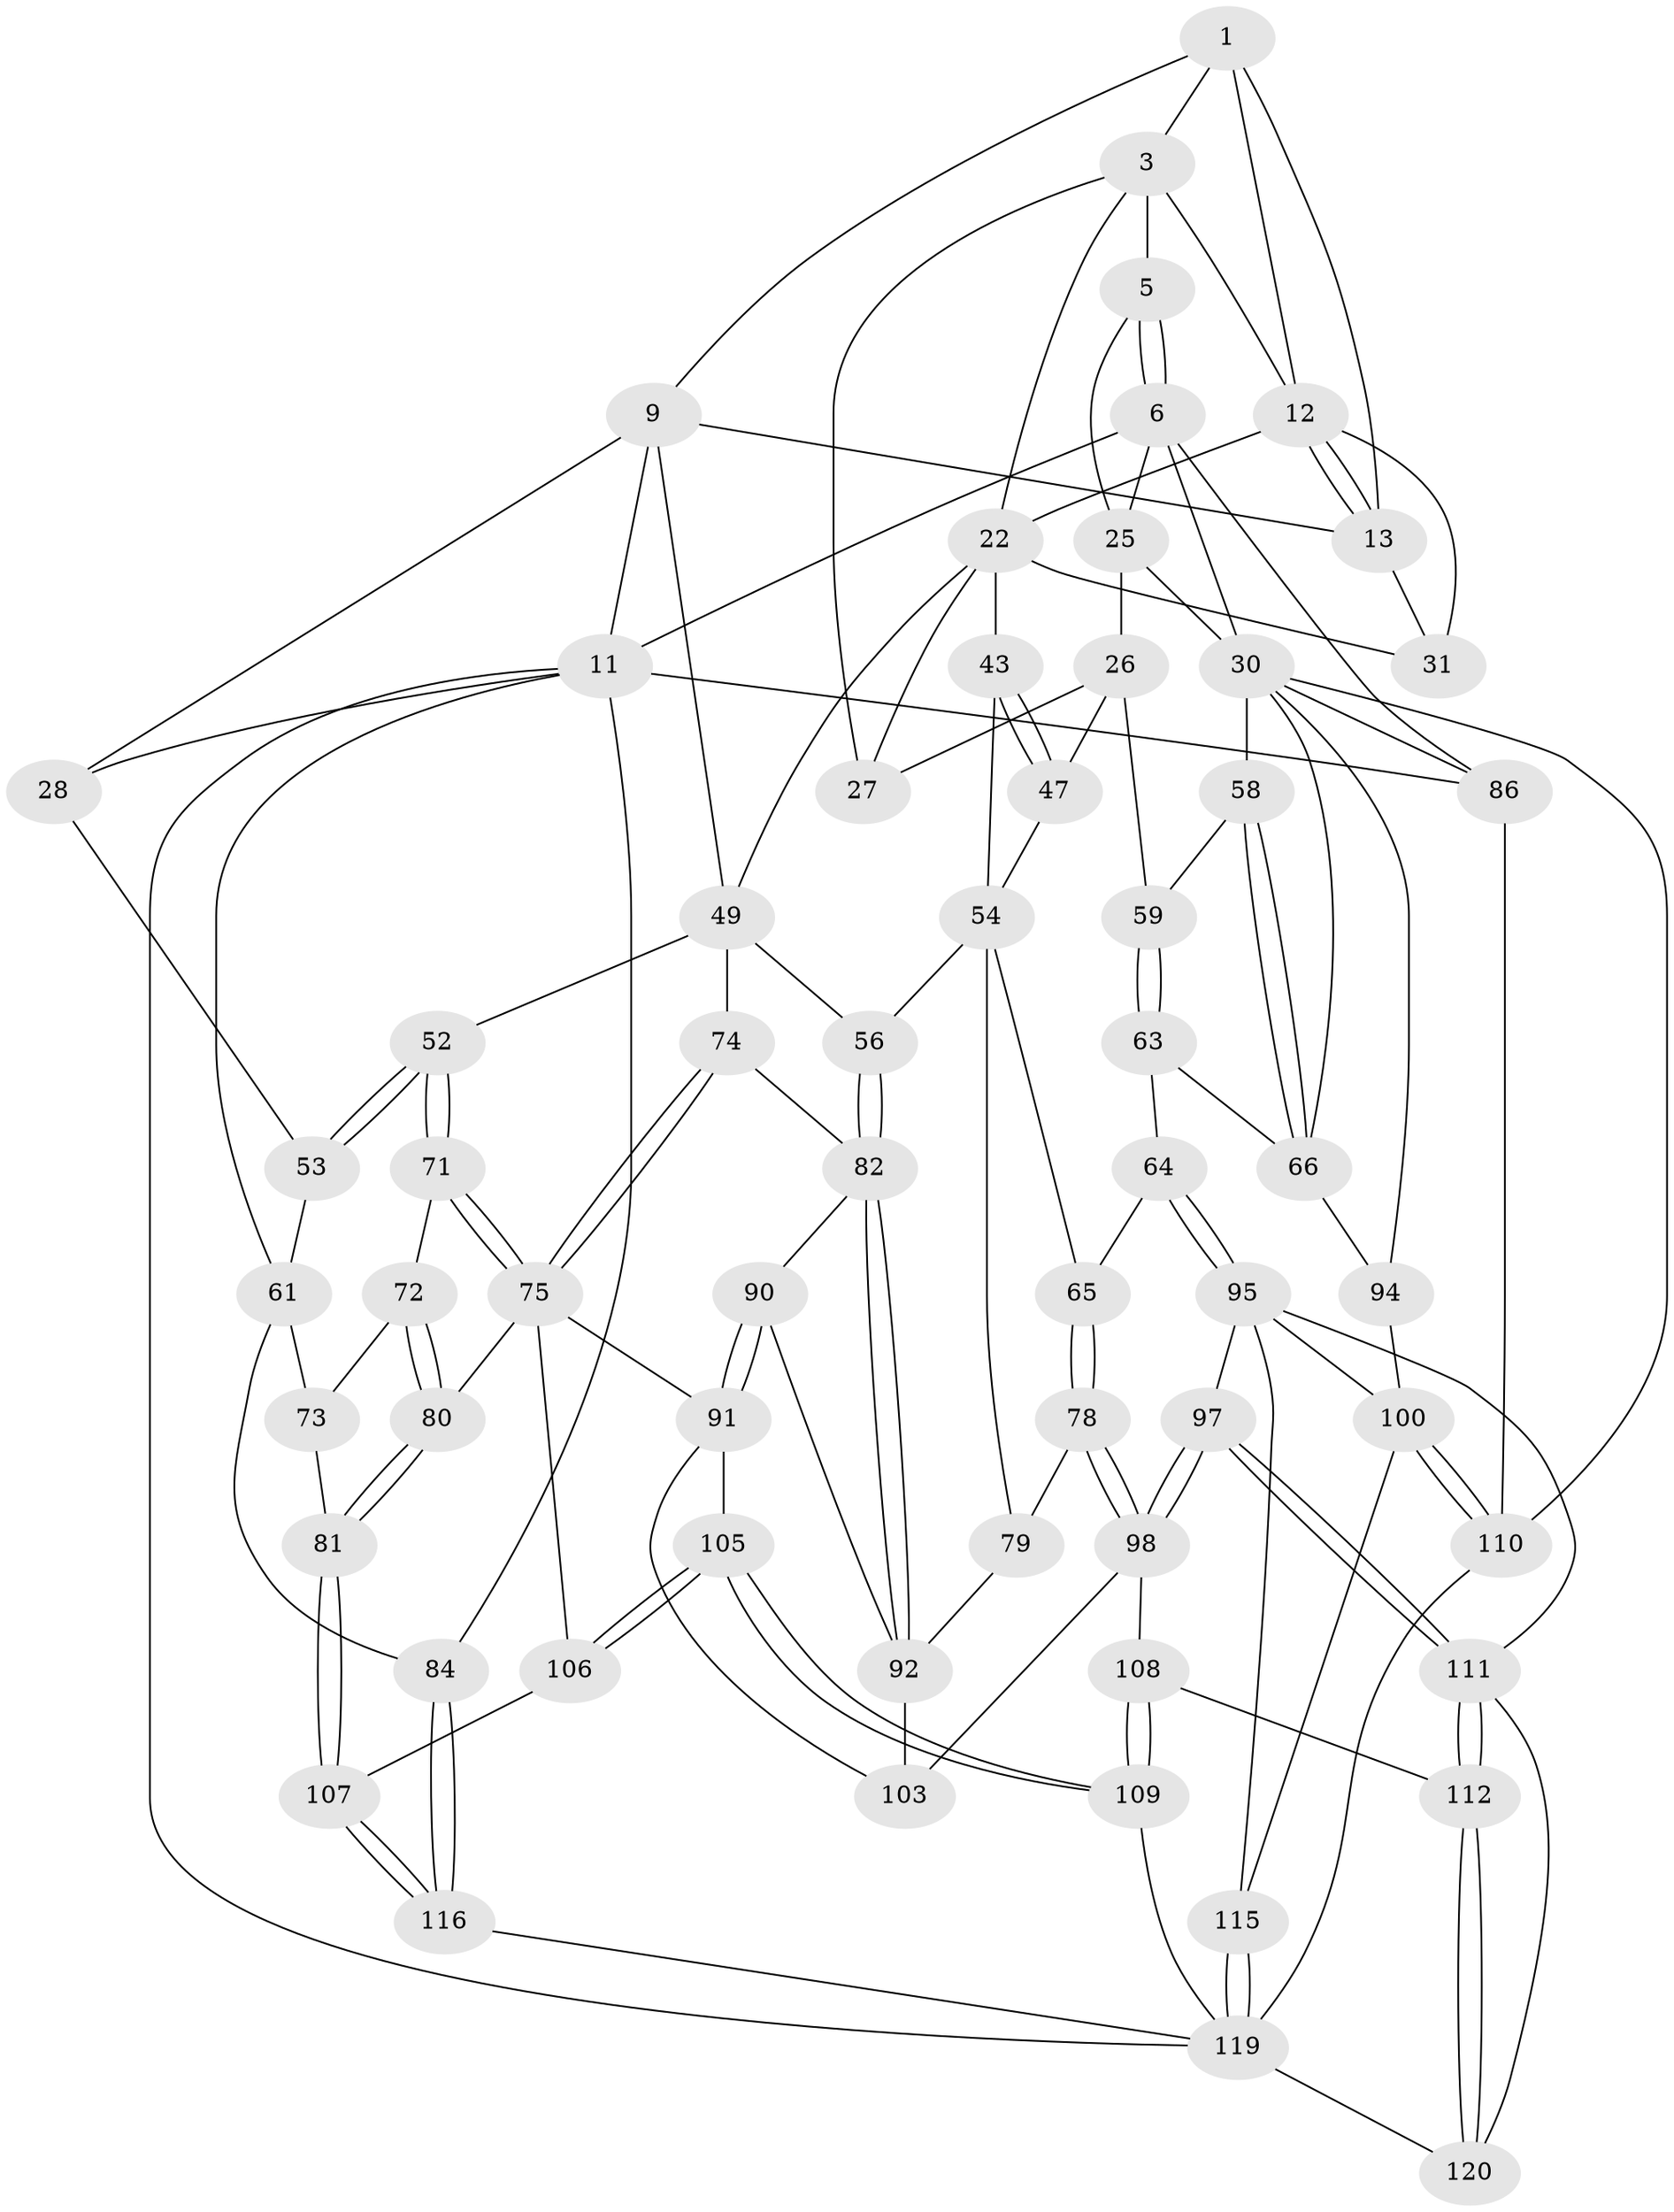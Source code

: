 // original degree distribution, {3: 0.016129032258064516, 4: 0.23387096774193547, 6: 0.21774193548387097, 5: 0.532258064516129}
// Generated by graph-tools (version 1.1) at 2025/16/03/09/25 04:16:59]
// undirected, 62 vertices, 144 edges
graph export_dot {
graph [start="1"]
  node [color=gray90,style=filled];
  1 [pos="+0.3500112397503445+0",super="+2+8"];
  3 [pos="+0.4533414546048722+0.05890573621245551",super="+4"];
  5 [pos="+0.7199396561604517+0",super="+19"];
  6 [pos="+0.7605072672235632+0",super="+7+14"];
  9 [pos="+0.196680409475426+0.1315963256219692",super="+10+37"];
  11 [pos="+0+0",super="+16"];
  12 [pos="+0.3578365540532388+0.13278832489847003",super="+20"];
  13 [pos="+0.3522396309446668+0.15559976959108365",super="+32"];
  22 [pos="+0.6394024331051742+0.11374126360967474",super="+40+23"];
  25 [pos="+0.8852496798060282+0.20515894035290258",super="+33"];
  26 [pos="+0.7915110957466167+0.19848329011368152",super="+45"];
  27 [pos="+0.7845895174383263+0.19368993178507754"];
  28 [pos="+0.0278503981961538+0.1411377589517418",super="+38"];
  30 [pos="+1+0.043601279253607635",super="+34"];
  31 [pos="+0.4533198154970201+0.19315393847838355"];
  43 [pos="+0.6845837731509968+0.3256039386875583",super="+44"];
  47 [pos="+0.6868830217921115+0.32986625873805414"];
  49 [pos="+0.3546205372001798+0.2904022337612355",super="+51"];
  52 [pos="+0.14564709068852152+0.33652298716710705"];
  53 [pos="+0.13400682374687423+0.3181702169604542"];
  54 [pos="+0.4915968029445444+0.4171990178566336",super="+55+60"];
  56 [pos="+0.4136623264396295+0.46078423992317186"];
  58 [pos="+0.8732774177984904+0.3624002947601235"];
  59 [pos="+0.777219932699237+0.3630947356537671"];
  61 [pos="+0.1161490875145741+0.3214901662691854",super="+62"];
  63 [pos="+0.7797454581007677+0.5422304754885648"];
  64 [pos="+0.7732201405663844+0.5425224323417125"];
  65 [pos="+0.6795157270906355+0.4883964877618944"];
  66 [pos="+0.9043360281687992+0.457623465839583",super="+67"];
  71 [pos="+0.16793332302146427+0.47628801208465177"];
  72 [pos="+0.13046570954901934+0.4914337947552686"];
  73 [pos="+0.011541556121255821+0.4651332486368404",super="+77"];
  74 [pos="+0.28064754257171565+0.4919311469517651"];
  75 [pos="+0.18495485309817064+0.4948291968763398",super="+88"];
  78 [pos="+0.5486335593436713+0.5741572102945081"];
  79 [pos="+0.5063897354836115+0.523495702133289"];
  80 [pos="+0+0.6148879687612059"];
  81 [pos="+0+0.6068278707001925"];
  82 [pos="+0.37324026678208816+0.5562754843641975",super="+83"];
  84 [pos="+0+1"];
  86 [pos="+1+1"];
  90 [pos="+0.2937651841130966+0.5455014118450391"];
  91 [pos="+0.22662089210166925+0.6607629213158629",super="+104"];
  92 [pos="+0.36008936990002705+0.6256348787449872",super="+93"];
  94 [pos="+1+0.6144656326551927",super="+99"];
  95 [pos="+0.6295984861335903+0.7113822311713316",super="+96"];
  97 [pos="+0.5713512045568545+0.6997009894369354"];
  98 [pos="+0.560466491327575+0.6859180690189536",super="+102"];
  100 [pos="+0.8358550333084656+0.7784937418449587",super="+101"];
  103 [pos="+0.35964649161140483+0.644361372159891"];
  105 [pos="+0.22166731853803698+0.8549868951141467"];
  106 [pos="+0.16775042464360873+0.8411941630551927"];
  107 [pos="+0.1171944279510622+0.8431508399607639"];
  108 [pos="+0.34379583431532834+0.8476040265812361"];
  109 [pos="+0.23165871050100253+0.8689692113442957"];
  110 [pos="+0.9057482385398135+0.8420827259678794",super="+117"];
  111 [pos="+0.4154759220040352+0.8389845920241414",super="+114"];
  112 [pos="+0.3588726419988355+0.8492455263760693"];
  115 [pos="+0.688537692035979+0.9931529194452309"];
  116 [pos="+0+0.9380789472333387"];
  119 [pos="+0.6728937853350775+1",super="+121"];
  120 [pos="+0.5125172055952835+1"];
  1 -- 3;
  1 -- 12;
  1 -- 13;
  1 -- 9;
  3 -- 12;
  3 -- 27;
  3 -- 5;
  3 -- 22;
  5 -- 6 [weight=2];
  5 -- 6;
  5 -- 25;
  6 -- 11 [weight=2];
  6 -- 86;
  6 -- 30 [weight=2];
  6 -- 25;
  9 -- 11;
  9 -- 28 [weight=2];
  9 -- 13;
  9 -- 49;
  11 -- 84;
  11 -- 86;
  11 -- 28;
  11 -- 119;
  11 -- 61;
  12 -- 13;
  12 -- 13;
  12 -- 22;
  12 -- 31;
  13 -- 31;
  22 -- 49;
  22 -- 43 [weight=3];
  22 -- 31;
  22 -- 27;
  25 -- 26 [weight=2];
  25 -- 30;
  26 -- 27;
  26 -- 59;
  26 -- 47;
  28 -- 53;
  30 -- 66;
  30 -- 58;
  30 -- 86;
  30 -- 94;
  30 -- 110;
  43 -- 47;
  43 -- 47;
  43 -- 54;
  47 -- 54;
  49 -- 56;
  49 -- 74;
  49 -- 52;
  52 -- 53;
  52 -- 53;
  52 -- 71;
  52 -- 71;
  53 -- 61;
  54 -- 56;
  54 -- 79;
  54 -- 65;
  56 -- 82;
  56 -- 82;
  58 -- 59;
  58 -- 66;
  58 -- 66;
  59 -- 63;
  59 -- 63;
  61 -- 73 [weight=2];
  61 -- 84;
  63 -- 64;
  63 -- 66;
  64 -- 65;
  64 -- 95;
  64 -- 95;
  65 -- 78;
  65 -- 78;
  66 -- 94 [weight=2];
  71 -- 72;
  71 -- 75;
  71 -- 75;
  72 -- 73;
  72 -- 80;
  72 -- 80;
  73 -- 81;
  74 -- 75;
  74 -- 75;
  74 -- 82;
  75 -- 80;
  75 -- 91;
  75 -- 106;
  78 -- 79;
  78 -- 98;
  78 -- 98;
  79 -- 92;
  80 -- 81;
  80 -- 81;
  81 -- 107;
  81 -- 107;
  82 -- 92;
  82 -- 92;
  82 -- 90;
  84 -- 116;
  84 -- 116;
  86 -- 110;
  90 -- 91;
  90 -- 91;
  90 -- 92;
  91 -- 105;
  91 -- 103;
  92 -- 103;
  94 -- 100;
  95 -- 100;
  95 -- 97;
  95 -- 115;
  95 -- 111;
  97 -- 98;
  97 -- 98;
  97 -- 111;
  97 -- 111;
  98 -- 108;
  98 -- 103;
  100 -- 110;
  100 -- 110;
  100 -- 115;
  105 -- 106;
  105 -- 106;
  105 -- 109;
  105 -- 109;
  106 -- 107;
  107 -- 116;
  107 -- 116;
  108 -- 109;
  108 -- 109;
  108 -- 112;
  109 -- 119;
  110 -- 119;
  111 -- 112;
  111 -- 112;
  111 -- 120;
  112 -- 120;
  112 -- 120;
  115 -- 119;
  115 -- 119;
  116 -- 119;
  119 -- 120;
}
